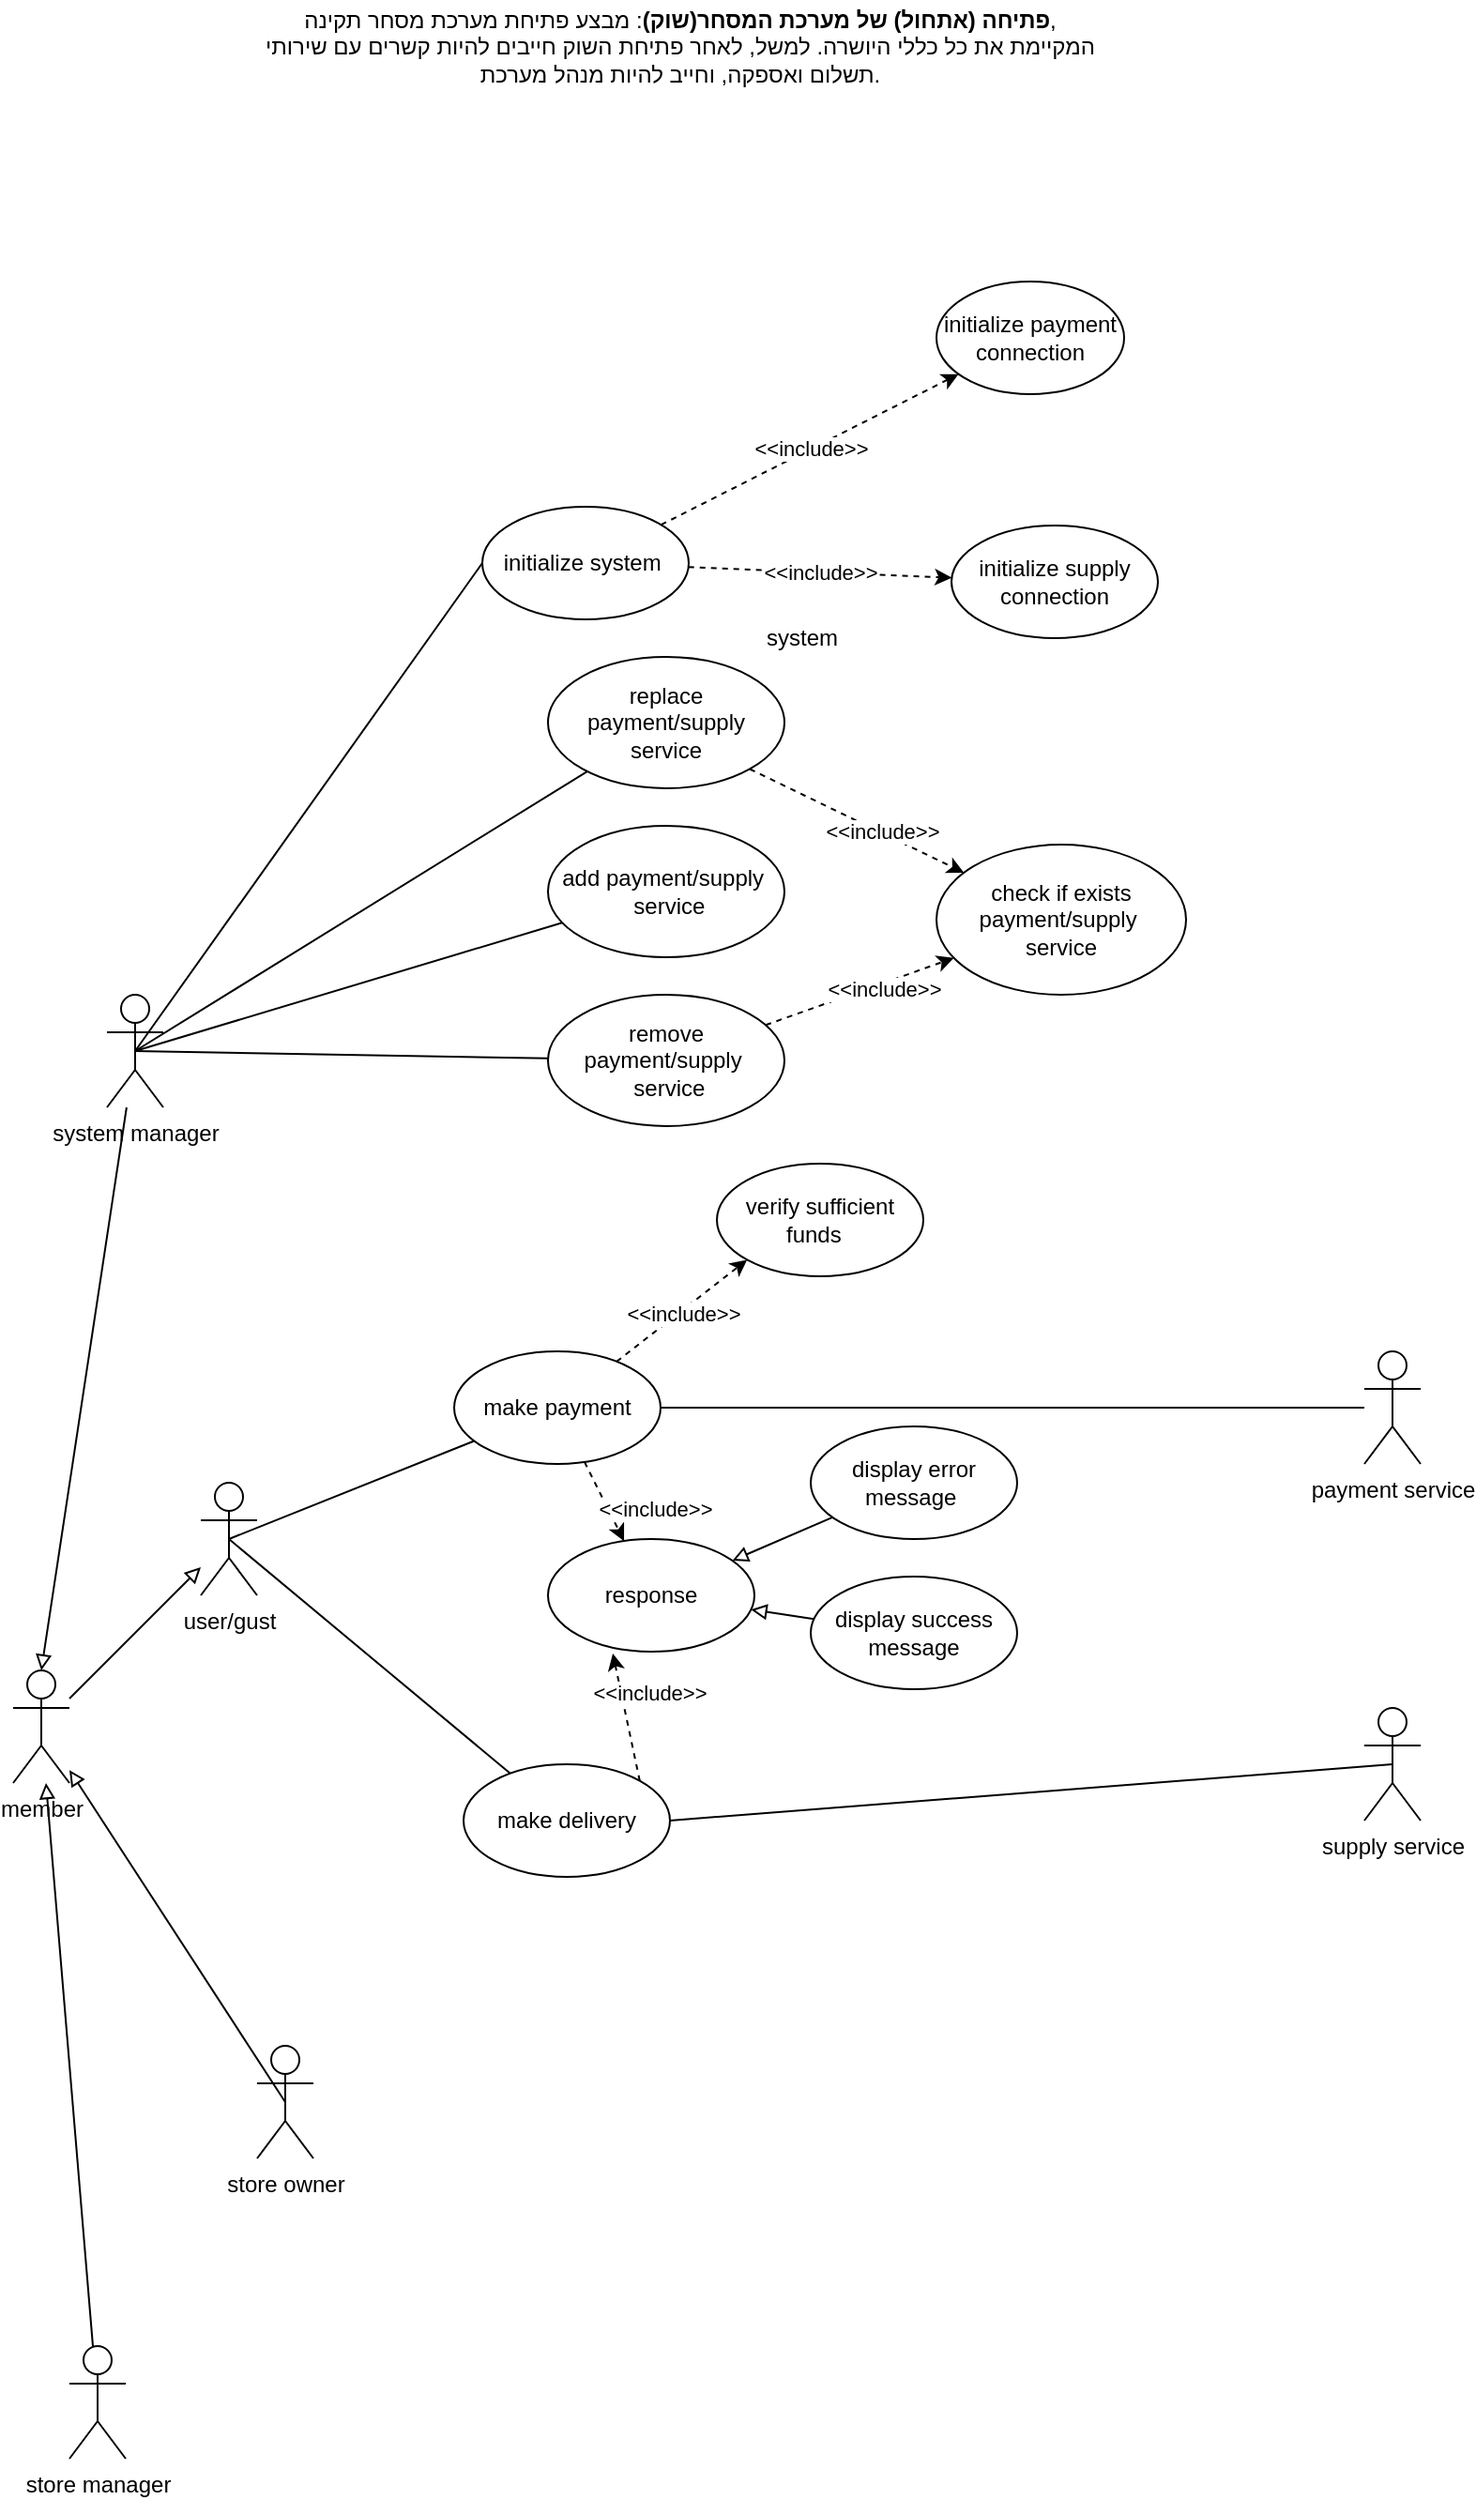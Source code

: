 <mxfile version="16.1.2" type="device" pages="3"><diagram id="S2jOHFrNI1lZq-V0QYwr" name="System 1"><mxGraphModel dx="895" dy="454" grid="1" gridSize="10" guides="1" tooltips="1" connect="1" arrows="1" fold="1" page="1" pageScale="1" pageWidth="827" pageHeight="1169" math="0" shadow="0"><root><mxCell id="0"/><mxCell id="1" parent="0"/><mxCell id="3Xn2ItpC44AW9oCbQKOS-1" value="initialize system&amp;nbsp;" style="ellipse;whiteSpace=wrap;html=1;" vertex="1" parent="1"><mxGeometry x="290" y="340" width="110" height="60" as="geometry"/></mxCell><mxCell id="3Xn2ItpC44AW9oCbQKOS-3" value="&lt;b&gt;פתיחה (אתחול) של מערכת המסחר(שוק)&lt;/b&gt;: מבצע פתיחת מערכת מסחר תקינה,&lt;br&gt;המקיימת את כל כללי היושרה. למשל, לאחר פתיחת השוק חייבים להיות קשרים עם שירותי&lt;br&gt;תשלום ואספקה, וחייב להיות מנהל מערכת." style="text;html=1;align=center;verticalAlign=middle;resizable=0;points=[];autosize=1;strokeColor=none;fillColor=none;" vertex="1" parent="1"><mxGeometry x="180" y="70" width="430" height="50" as="geometry"/></mxCell><mxCell id="3Xn2ItpC44AW9oCbQKOS-10" value="initialize payment connection" style="ellipse;whiteSpace=wrap;html=1;" vertex="1" parent="1"><mxGeometry x="532" y="220" width="100" height="60" as="geometry"/></mxCell><mxCell id="3Xn2ItpC44AW9oCbQKOS-11" value="initialize supply connection" style="ellipse;whiteSpace=wrap;html=1;" vertex="1" parent="1"><mxGeometry x="540" y="350" width="110" height="60" as="geometry"/></mxCell><mxCell id="3Xn2ItpC44AW9oCbQKOS-12" value="&lt;span style=&quot;color: rgb(0 , 0 , 0) ; font-family: &amp;#34;helvetica&amp;#34; ; font-size: 11px ; font-style: normal ; font-weight: 400 ; letter-spacing: normal ; text-align: center ; text-indent: 0px ; text-transform: none ; word-spacing: 0px ; background-color: rgb(255 , 255 , 255) ; display: inline ; float: none&quot;&gt;&amp;lt;&amp;lt;include&amp;gt;&amp;gt;&lt;/span&gt;" style="endArrow=classic;html=1;rounded=0;dashed=1;" edge="1" parent="1" source="3Xn2ItpC44AW9oCbQKOS-1" target="3Xn2ItpC44AW9oCbQKOS-10"><mxGeometry width="50" height="50" relative="1" as="geometry"><mxPoint x="415" y="170.0" as="sourcePoint"/><mxPoint x="540.0" y="145.0" as="targetPoint"/></mxGeometry></mxCell><mxCell id="3Xn2ItpC44AW9oCbQKOS-13" value="&lt;span style=&quot;color: rgb(0 , 0 , 0) ; font-family: &amp;#34;helvetica&amp;#34; ; font-size: 11px ; font-style: normal ; font-weight: 400 ; letter-spacing: normal ; text-align: center ; text-indent: 0px ; text-transform: none ; word-spacing: 0px ; background-color: rgb(255 , 255 , 255) ; display: inline ; float: none&quot;&gt;&amp;lt;&amp;lt;include&amp;gt;&amp;gt;&lt;/span&gt;" style="endArrow=classic;html=1;rounded=0;dashed=1;" edge="1" parent="1" source="3Xn2ItpC44AW9oCbQKOS-1" target="3Xn2ItpC44AW9oCbQKOS-11"><mxGeometry width="50" height="50" relative="1" as="geometry"><mxPoint x="414.0" y="199.41" as="sourcePoint"/><mxPoint x="505" y="351" as="targetPoint"/></mxGeometry></mxCell><mxCell id="rXFPLLuexPhCjwdZ_VXd-1" value="" style="endArrow=none;html=1;rounded=0;exitX=0.5;exitY=0.5;exitDx=0;exitDy=0;exitPerimeter=0;entryX=0;entryY=0.5;entryDx=0;entryDy=0;" edge="1" parent="1" source="T5wRH513xmIxjImZlFBz-2" target="3Xn2ItpC44AW9oCbQKOS-1"><mxGeometry width="50" height="50" relative="1" as="geometry"><mxPoint x="445" y="470" as="sourcePoint"/><mxPoint x="495" y="420" as="targetPoint"/></mxGeometry></mxCell><mxCell id="T5wRH513xmIxjImZlFBz-2" value="system manager" style="shape=umlActor;verticalLabelPosition=bottom;verticalAlign=top;html=1;outlineConnect=0;" vertex="1" parent="1"><mxGeometry x="90" y="600" width="30" height="60" as="geometry"/></mxCell><mxCell id="T5wRH513xmIxjImZlFBz-3" value="add payment/supply&amp;nbsp;&lt;br&gt;&amp;nbsp;service" style="ellipse;whiteSpace=wrap;html=1;" vertex="1" parent="1"><mxGeometry x="325" y="510" width="126" height="70" as="geometry"/></mxCell><mxCell id="T5wRH513xmIxjImZlFBz-4" value="remove payment/supply&amp;nbsp;&lt;br&gt;&amp;nbsp;service" style="ellipse;whiteSpace=wrap;html=1;" vertex="1" parent="1"><mxGeometry x="325" y="600" width="126" height="70" as="geometry"/></mxCell><mxCell id="T5wRH513xmIxjImZlFBz-5" value="" style="endArrow=none;html=1;rounded=0;exitX=0.5;exitY=0.5;exitDx=0;exitDy=0;exitPerimeter=0;" edge="1" parent="1" source="T5wRH513xmIxjImZlFBz-2" target="T5wRH513xmIxjImZlFBz-3"><mxGeometry width="50" height="50" relative="1" as="geometry"><mxPoint x="484.585" y="469.613" as="sourcePoint"/><mxPoint x="630.0" y="395.0" as="targetPoint"/></mxGeometry></mxCell><mxCell id="T5wRH513xmIxjImZlFBz-6" value="" style="endArrow=none;html=1;rounded=0;exitX=0.5;exitY=0.5;exitDx=0;exitDy=0;exitPerimeter=0;" edge="1" parent="1" source="T5wRH513xmIxjImZlFBz-2" target="T5wRH513xmIxjImZlFBz-4"><mxGeometry width="50" height="50" relative="1" as="geometry"><mxPoint x="471.053" y="510.552" as="sourcePoint"/><mxPoint x="595" y="601" as="targetPoint"/></mxGeometry></mxCell><mxCell id="T5wRH513xmIxjImZlFBz-9" value="system" style="text;html=1;align=center;verticalAlign=middle;resizable=0;points=[];autosize=1;strokeColor=none;fillColor=none;" vertex="1" parent="1"><mxGeometry x="435" y="400" width="50" height="20" as="geometry"/></mxCell><mxCell id="T5wRH513xmIxjImZlFBz-11" value="replace payment/supply service" style="ellipse;whiteSpace=wrap;html=1;" vertex="1" parent="1"><mxGeometry x="325" y="420" width="126" height="70" as="geometry"/></mxCell><mxCell id="T5wRH513xmIxjImZlFBz-12" value="" style="endArrow=none;html=1;rounded=0;exitX=0.5;exitY=0.5;exitDx=0;exitDy=0;exitPerimeter=0;" edge="1" parent="1" source="T5wRH513xmIxjImZlFBz-2" target="T5wRH513xmIxjImZlFBz-11"><mxGeometry width="50" height="50" relative="1" as="geometry"><mxPoint x="200" y="660" as="sourcePoint"/><mxPoint x="352.406" y="579.154" as="targetPoint"/></mxGeometry></mxCell><mxCell id="T5wRH513xmIxjImZlFBz-13" value="check if exists payment/supply&amp;nbsp;&lt;br&gt;&amp;nbsp;service&amp;nbsp;" style="ellipse;whiteSpace=wrap;html=1;" vertex="1" parent="1"><mxGeometry x="532" y="520" width="133" height="80" as="geometry"/></mxCell><mxCell id="T5wRH513xmIxjImZlFBz-14" value="" style="endArrow=classic;html=1;rounded=0;dashed=1;" edge="1" parent="1" source="T5wRH513xmIxjImZlFBz-4" target="T5wRH513xmIxjImZlFBz-13"><mxGeometry width="50" height="50" relative="1" as="geometry"><mxPoint x="200" y="660" as="sourcePoint"/><mxPoint x="335.514" y="649.463" as="targetPoint"/></mxGeometry></mxCell><mxCell id="T5wRH513xmIxjImZlFBz-15" value="&amp;lt;&amp;lt;include&amp;gt;&amp;gt;" style="edgeLabel;html=1;align=center;verticalAlign=middle;resizable=0;points=[];" vertex="1" connectable="0" parent="T5wRH513xmIxjImZlFBz-14"><mxGeometry x="0.242" y="-3" relative="1" as="geometry"><mxPoint as="offset"/></mxGeometry></mxCell><mxCell id="T5wRH513xmIxjImZlFBz-16" value="" style="endArrow=classic;html=1;rounded=0;exitX=1;exitY=1;exitDx=0;exitDy=0;dashed=1;" edge="1" parent="1" source="T5wRH513xmIxjImZlFBz-11" target="T5wRH513xmIxjImZlFBz-13"><mxGeometry width="50" height="50" relative="1" as="geometry"><mxPoint x="461.0" y="645" as="sourcePoint"/><mxPoint x="557.482" y="597.98" as="targetPoint"/></mxGeometry></mxCell><mxCell id="T5wRH513xmIxjImZlFBz-17" value="&amp;lt;&amp;lt;include&amp;gt;&amp;gt;" style="edgeLabel;html=1;align=center;verticalAlign=middle;resizable=0;points=[];" vertex="1" connectable="0" parent="T5wRH513xmIxjImZlFBz-16"><mxGeometry x="0.227" y="1" relative="1" as="geometry"><mxPoint as="offset"/></mxGeometry></mxCell><mxCell id="980I3F1xrwLBOU10wBst-1" value="make payment" style="ellipse;whiteSpace=wrap;html=1;" vertex="1" parent="1"><mxGeometry x="275" y="790" width="110" height="60" as="geometry"/></mxCell><mxCell id="980I3F1xrwLBOU10wBst-2" value="store manager" style="shape=umlActor;verticalLabelPosition=bottom;verticalAlign=top;html=1;outlineConnect=0;" vertex="1" parent="1"><mxGeometry x="70" y="1320" width="30" height="60" as="geometry"/></mxCell><mxCell id="980I3F1xrwLBOU10wBst-3" value="verify sufficient funds&amp;nbsp;&amp;nbsp;" style="ellipse;whiteSpace=wrap;html=1;" vertex="1" parent="1"><mxGeometry x="415" y="690" width="110" height="60" as="geometry"/></mxCell><mxCell id="980I3F1xrwLBOU10wBst-4" value="" style="endArrow=classic;html=1;rounded=0;entryX=0;entryY=1;entryDx=0;entryDy=0;dashed=1;" edge="1" parent="1" source="980I3F1xrwLBOU10wBst-1" target="980I3F1xrwLBOU10wBst-3"><mxGeometry width="50" height="50" relative="1" as="geometry"><mxPoint x="375" y="720.0" as="sourcePoint"/><mxPoint x="500.0" y="695.0" as="targetPoint"/></mxGeometry></mxCell><mxCell id="980I3F1xrwLBOU10wBst-5" value="&amp;lt;&amp;lt;include&amp;gt;&amp;gt;" style="edgeLabel;html=1;align=center;verticalAlign=middle;resizable=0;points=[];" vertex="1" connectable="0" parent="980I3F1xrwLBOU10wBst-4"><mxGeometry x="0.354" y="4" relative="1" as="geometry"><mxPoint x="-9" y="14" as="offset"/></mxGeometry></mxCell><mxCell id="980I3F1xrwLBOU10wBst-6" value="payment service" style="shape=umlActor;verticalLabelPosition=bottom;verticalAlign=top;html=1;outlineConnect=0;" vertex="1" parent="1"><mxGeometry x="760" y="790" width="30" height="60" as="geometry"/></mxCell><mxCell id="980I3F1xrwLBOU10wBst-7" value="" style="endArrow=none;html=1;rounded=0;exitX=0.5;exitY=0.5;exitDx=0;exitDy=0;exitPerimeter=0;" edge="1" parent="1" source="980I3F1xrwLBOU10wBst-16" target="980I3F1xrwLBOU10wBst-1"><mxGeometry width="50" height="50" relative="1" as="geometry"><mxPoint x="405" y="1000" as="sourcePoint"/><mxPoint x="455" y="950" as="targetPoint"/></mxGeometry></mxCell><mxCell id="980I3F1xrwLBOU10wBst-8" value="" style="endArrow=none;html=1;rounded=0;" edge="1" parent="1" source="980I3F1xrwLBOU10wBst-6" target="980I3F1xrwLBOU10wBst-1"><mxGeometry width="50" height="50" relative="1" as="geometry"><mxPoint x="120" y="820" as="sourcePoint"/><mxPoint x="255" y="820" as="targetPoint"/></mxGeometry></mxCell><mxCell id="980I3F1xrwLBOU10wBst-9" value="" style="endArrow=classic;html=1;rounded=0;dashed=1;" edge="1" parent="1" source="980I3F1xrwLBOU10wBst-1" target="980I3F1xrwLBOU10wBst-11"><mxGeometry width="50" height="50" relative="1" as="geometry"><mxPoint x="365.005" y="857.542" as="sourcePoint"/><mxPoint x="359" y="830" as="targetPoint"/></mxGeometry></mxCell><mxCell id="980I3F1xrwLBOU10wBst-10" value="&amp;lt;&amp;lt;include&amp;gt;&amp;gt;" style="edgeLabel;html=1;align=center;verticalAlign=middle;resizable=0;points=[];" vertex="1" connectable="0" parent="980I3F1xrwLBOU10wBst-9"><mxGeometry x="0.354" y="4" relative="1" as="geometry"><mxPoint x="19" y="-2" as="offset"/></mxGeometry></mxCell><mxCell id="980I3F1xrwLBOU10wBst-11" value="response" style="ellipse;whiteSpace=wrap;html=1;" vertex="1" parent="1"><mxGeometry x="325" y="890" width="110" height="60" as="geometry"/></mxCell><mxCell id="980I3F1xrwLBOU10wBst-12" value="display error message&amp;nbsp;" style="ellipse;whiteSpace=wrap;html=1;" vertex="1" parent="1"><mxGeometry x="465" y="830" width="110" height="60" as="geometry"/></mxCell><mxCell id="980I3F1xrwLBOU10wBst-13" value="display success message" style="ellipse;whiteSpace=wrap;html=1;" vertex="1" parent="1"><mxGeometry x="465" y="910" width="110" height="60" as="geometry"/></mxCell><mxCell id="980I3F1xrwLBOU10wBst-14" value="" style="endArrow=block;html=1;rounded=0;endFill=0;" edge="1" parent="1" source="980I3F1xrwLBOU10wBst-12" target="980I3F1xrwLBOU10wBst-11"><mxGeometry width="50" height="50" relative="1" as="geometry"><mxPoint x="465" y="860" as="sourcePoint"/><mxPoint x="515" y="810" as="targetPoint"/></mxGeometry></mxCell><mxCell id="980I3F1xrwLBOU10wBst-15" value="" style="endArrow=block;html=1;rounded=0;endFill=0;" edge="1" parent="1" source="980I3F1xrwLBOU10wBst-13" target="980I3F1xrwLBOU10wBst-11"><mxGeometry width="50" height="50" relative="1" as="geometry"><mxPoint x="486.695" y="888.495" as="sourcePoint"/><mxPoint x="433.248" y="911.465" as="targetPoint"/></mxGeometry></mxCell><mxCell id="980I3F1xrwLBOU10wBst-16" value="user/gust" style="shape=umlActor;verticalLabelPosition=bottom;verticalAlign=top;html=1;outlineConnect=0;" vertex="1" parent="1"><mxGeometry x="140" y="860" width="30" height="60" as="geometry"/></mxCell><mxCell id="980I3F1xrwLBOU10wBst-20" value="" style="endArrow=block;html=1;rounded=0;endFill=0;entryX=0.5;entryY=0;entryDx=0;entryDy=0;entryPerimeter=0;" edge="1" parent="1" source="T5wRH513xmIxjImZlFBz-2" target="dO_i0lIalXsMwbklrgKl-5"><mxGeometry width="50" height="50" relative="1" as="geometry"><mxPoint x="143.435" y="708.508" as="sourcePoint"/><mxPoint x="89.998" y="731.485" as="targetPoint"/></mxGeometry></mxCell><mxCell id="980I3F1xrwLBOU10wBst-21" value="" style="endArrow=block;html=1;rounded=0;endFill=0;" edge="1" parent="1" source="980I3F1xrwLBOU10wBst-2" target="dO_i0lIalXsMwbklrgKl-5"><mxGeometry width="50" height="50" relative="1" as="geometry"><mxPoint x="135" y="649.412" as="sourcePoint"/><mxPoint x="50" y="520" as="targetPoint"/></mxGeometry></mxCell><mxCell id="dO_i0lIalXsMwbklrgKl-3" value="store owner" style="shape=umlActor;verticalLabelPosition=bottom;verticalAlign=top;html=1;outlineConnect=0;" vertex="1" parent="1"><mxGeometry x="170" y="1160" width="30" height="60" as="geometry"/></mxCell><mxCell id="dO_i0lIalXsMwbklrgKl-4" value="" style="endArrow=block;html=1;rounded=0;endFill=0;exitX=0.5;exitY=0.5;exitDx=0;exitDy=0;exitPerimeter=0;" edge="1" parent="1" source="dO_i0lIalXsMwbklrgKl-3" target="dO_i0lIalXsMwbklrgKl-5"><mxGeometry width="50" height="50" relative="1" as="geometry"><mxPoint x="130" y="842" as="sourcePoint"/><mxPoint x="200" y="758" as="targetPoint"/></mxGeometry></mxCell><mxCell id="dO_i0lIalXsMwbklrgKl-5" value="member" style="shape=umlActor;verticalLabelPosition=bottom;verticalAlign=top;html=1;outlineConnect=0;" vertex="1" parent="1"><mxGeometry x="40" y="960" width="30" height="60" as="geometry"/></mxCell><mxCell id="dO_i0lIalXsMwbklrgKl-7" value="" style="endArrow=block;html=1;rounded=0;endFill=0;" edge="1" parent="1" source="dO_i0lIalXsMwbklrgKl-5" target="980I3F1xrwLBOU10wBst-16"><mxGeometry width="50" height="50" relative="1" as="geometry"><mxPoint x="260.004" y="840" as="sourcePoint"/><mxPoint x="284.71" y="980" as="targetPoint"/></mxGeometry></mxCell><mxCell id="dO_i0lIalXsMwbklrgKl-11" value="make delivery" style="ellipse;whiteSpace=wrap;html=1;" vertex="1" parent="1"><mxGeometry x="280" y="1010" width="110" height="60" as="geometry"/></mxCell><mxCell id="dO_i0lIalXsMwbklrgKl-12" value="" style="endArrow=classic;html=1;rounded=0;dashed=1;exitX=1;exitY=0;exitDx=0;exitDy=0;entryX=0.314;entryY=1.016;entryDx=0;entryDy=0;entryPerimeter=0;" edge="1" parent="1" source="dO_i0lIalXsMwbklrgKl-11" target="980I3F1xrwLBOU10wBst-11"><mxGeometry width="50" height="50" relative="1" as="geometry"><mxPoint x="354.471" y="858.943" as="sourcePoint"/><mxPoint x="375.657" y="901.038" as="targetPoint"/></mxGeometry></mxCell><mxCell id="dO_i0lIalXsMwbklrgKl-13" value="&amp;lt;&amp;lt;include&amp;gt;&amp;gt;" style="edgeLabel;html=1;align=center;verticalAlign=middle;resizable=0;points=[];" vertex="1" connectable="0" parent="dO_i0lIalXsMwbklrgKl-12"><mxGeometry x="0.354" y="4" relative="1" as="geometry"><mxPoint x="19" y="-2" as="offset"/></mxGeometry></mxCell><mxCell id="dO_i0lIalXsMwbklrgKl-14" value="supply service" style="shape=umlActor;verticalLabelPosition=bottom;verticalAlign=top;html=1;outlineConnect=0;" vertex="1" parent="1"><mxGeometry x="760" y="980" width="30" height="60" as="geometry"/></mxCell><mxCell id="dO_i0lIalXsMwbklrgKl-16" value="" style="endArrow=none;html=1;rounded=0;exitX=0.5;exitY=0.5;exitDx=0;exitDy=0;exitPerimeter=0;entryX=1;entryY=0.5;entryDx=0;entryDy=0;" edge="1" parent="1" source="dO_i0lIalXsMwbklrgKl-14" target="dO_i0lIalXsMwbklrgKl-11"><mxGeometry width="50" height="50" relative="1" as="geometry"><mxPoint x="695" y="1020" as="sourcePoint"/><mxPoint x="320" y="1020" as="targetPoint"/></mxGeometry></mxCell><mxCell id="dO_i0lIalXsMwbklrgKl-17" value="" style="endArrow=none;html=1;rounded=0;exitX=0.5;exitY=0.5;exitDx=0;exitDy=0;exitPerimeter=0;" edge="1" parent="1" source="980I3F1xrwLBOU10wBst-16" target="dO_i0lIalXsMwbklrgKl-11"><mxGeometry width="50" height="50" relative="1" as="geometry"><mxPoint x="165" y="900" as="sourcePoint"/><mxPoint x="295.554" y="847.671" as="targetPoint"/></mxGeometry></mxCell></root></mxGraphModel></diagram><diagram id="TlccAB8z5MgQpECUbkxm" name="external service 2"><mxGraphModel dx="1000" dy="507" grid="1" gridSize="10" guides="1" tooltips="1" connect="1" arrows="1" fold="1" page="1" pageScale="1" pageWidth="827" pageHeight="1169" math="0" shadow="0"><root><mxCell id="G_ka2CUl8CR1A5SWmSUo-0"/><mxCell id="G_ka2CUl8CR1A5SWmSUo-1" parent="G_ka2CUl8CR1A5SWmSUo-0"/><mxCell id="Do-nC2nhGPgycwHiUJ2Y-0" value="" style="rounded=0;whiteSpace=wrap;html=1;" vertex="1" parent="G_ka2CUl8CR1A5SWmSUo-1"><mxGeometry x="120" y="180" width="470" height="570" as="geometry"/></mxCell><mxCell id="Do-nC2nhGPgycwHiUJ2Y-1" value="שינוי/החלפה/הוספה של קשר עם שירותים חיצוניים: מבלי לפגוע בפעילות השוק." style="text;html=1;align=center;verticalAlign=middle;resizable=0;points=[];autosize=1;strokeColor=none;fillColor=none;" vertex="1" parent="G_ka2CUl8CR1A5SWmSUo-1"><mxGeometry x="310" y="90" width="380" height="20" as="geometry"/></mxCell><mxCell id="Do-nC2nhGPgycwHiUJ2Y-3" value="system manager" style="shape=umlActor;verticalLabelPosition=bottom;verticalAlign=top;html=1;outlineConnect=0;" vertex="1" parent="G_ka2CUl8CR1A5SWmSUo-1"><mxGeometry x="80" y="410" width="30" height="60" as="geometry"/></mxCell><mxCell id="Do-nC2nhGPgycwHiUJ2Y-5" value="add payment service" style="ellipse;whiteSpace=wrap;html=1;" vertex="1" parent="G_ka2CUl8CR1A5SWmSUo-1"><mxGeometry x="230" y="300" width="126" height="70" as="geometry"/></mxCell><mxCell id="Do-nC2nhGPgycwHiUJ2Y-6" value="remove payment service" style="ellipse;whiteSpace=wrap;html=1;" vertex="1" parent="G_ka2CUl8CR1A5SWmSUo-1"><mxGeometry x="230" y="390" width="126" height="70" as="geometry"/></mxCell><mxCell id="Do-nC2nhGPgycwHiUJ2Y-7" value="" style="endArrow=none;html=1;rounded=0;" edge="1" parent="G_ka2CUl8CR1A5SWmSUo-1" source="Do-nC2nhGPgycwHiUJ2Y-3" target="Do-nC2nhGPgycwHiUJ2Y-5"><mxGeometry width="50" height="50" relative="1" as="geometry"><mxPoint x="389.585" y="259.613" as="sourcePoint"/><mxPoint x="535.0" y="185.0" as="targetPoint"/></mxGeometry></mxCell><mxCell id="Do-nC2nhGPgycwHiUJ2Y-8" value="" style="endArrow=none;html=1;rounded=0;" edge="1" parent="G_ka2CUl8CR1A5SWmSUo-1" source="Do-nC2nhGPgycwHiUJ2Y-3" target="Do-nC2nhGPgycwHiUJ2Y-6"><mxGeometry width="50" height="50" relative="1" as="geometry"><mxPoint x="376.053" y="300.552" as="sourcePoint"/><mxPoint x="500" y="391" as="targetPoint"/></mxGeometry></mxCell><mxCell id="Do-nC2nhGPgycwHiUJ2Y-11" value="remove supply&amp;nbsp;service" style="ellipse;whiteSpace=wrap;html=1;" vertex="1" parent="G_ka2CUl8CR1A5SWmSUo-1"><mxGeometry x="230" y="585" width="126" height="70" as="geometry"/></mxCell><mxCell id="Do-nC2nhGPgycwHiUJ2Y-13" value="" style="endArrow=none;html=1;rounded=0;" edge="1" parent="G_ka2CUl8CR1A5SWmSUo-1" source="Do-nC2nhGPgycwHiUJ2Y-3" target="Do-nC2nhGPgycwHiUJ2Y-11"><mxGeometry width="50" height="50" relative="1" as="geometry"><mxPoint x="390.761" y="597.824" as="sourcePoint"/><mxPoint x="500" y="661" as="targetPoint"/></mxGeometry></mxCell><mxCell id="Do-nC2nhGPgycwHiUJ2Y-17" value="system" style="text;html=1;align=center;verticalAlign=middle;resizable=0;points=[];autosize=1;strokeColor=none;fillColor=none;" vertex="1" parent="G_ka2CUl8CR1A5SWmSUo-1"><mxGeometry x="340" y="190" width="50" height="20" as="geometry"/></mxCell><mxCell id="Do-nC2nhGPgycwHiUJ2Y-10" value="add supply&amp;nbsp;service" style="ellipse;whiteSpace=wrap;html=1;" vertex="1" parent="G_ka2CUl8CR1A5SWmSUo-1"><mxGeometry x="230" y="480" width="126" height="70" as="geometry"/></mxCell><mxCell id="Do-nC2nhGPgycwHiUJ2Y-20" value="replace payment service" style="ellipse;whiteSpace=wrap;html=1;" vertex="1" parent="G_ka2CUl8CR1A5SWmSUo-1"><mxGeometry x="230" y="210" width="126" height="70" as="geometry"/></mxCell><mxCell id="Do-nC2nhGPgycwHiUJ2Y-21" value="" style="endArrow=none;html=1;rounded=0;" edge="1" parent="G_ka2CUl8CR1A5SWmSUo-1" source="Do-nC2nhGPgycwHiUJ2Y-3" target="Do-nC2nhGPgycwHiUJ2Y-20"><mxGeometry width="50" height="50" relative="1" as="geometry"><mxPoint x="105" y="450" as="sourcePoint"/><mxPoint x="257.406" y="369.154" as="targetPoint"/></mxGeometry></mxCell><mxCell id="Do-nC2nhGPgycwHiUJ2Y-22" value="check if exists payment service&amp;nbsp;" style="ellipse;whiteSpace=wrap;html=1;" vertex="1" parent="G_ka2CUl8CR1A5SWmSUo-1"><mxGeometry x="437" y="310" width="133" height="80" as="geometry"/></mxCell><mxCell id="Do-nC2nhGPgycwHiUJ2Y-23" value="" style="endArrow=classic;html=1;rounded=0;dashed=1;" edge="1" parent="G_ka2CUl8CR1A5SWmSUo-1" source="Do-nC2nhGPgycwHiUJ2Y-6" target="Do-nC2nhGPgycwHiUJ2Y-22"><mxGeometry width="50" height="50" relative="1" as="geometry"><mxPoint x="105" y="450" as="sourcePoint"/><mxPoint x="240.514" y="439.463" as="targetPoint"/></mxGeometry></mxCell><mxCell id="qDN48yOhTDfQt-IA6EsS-1" value="&amp;lt;&amp;lt;include&amp;gt;&amp;gt;" style="edgeLabel;html=1;align=center;verticalAlign=middle;resizable=0;points=[];" vertex="1" connectable="0" parent="Do-nC2nhGPgycwHiUJ2Y-23"><mxGeometry x="0.242" y="-3" relative="1" as="geometry"><mxPoint as="offset"/></mxGeometry></mxCell><mxCell id="Do-nC2nhGPgycwHiUJ2Y-24" value="" style="endArrow=classic;html=1;rounded=0;exitX=1;exitY=1;exitDx=0;exitDy=0;dashed=1;" edge="1" parent="G_ka2CUl8CR1A5SWmSUo-1" source="Do-nC2nhGPgycwHiUJ2Y-20" target="Do-nC2nhGPgycwHiUJ2Y-22"><mxGeometry width="50" height="50" relative="1" as="geometry"><mxPoint x="366.0" y="435" as="sourcePoint"/><mxPoint x="462.482" y="387.98" as="targetPoint"/></mxGeometry></mxCell><mxCell id="qDN48yOhTDfQt-IA6EsS-0" value="&amp;lt;&amp;lt;include&amp;gt;&amp;gt;" style="edgeLabel;html=1;align=center;verticalAlign=middle;resizable=0;points=[];" vertex="1" connectable="0" parent="Do-nC2nhGPgycwHiUJ2Y-24"><mxGeometry x="0.227" y="1" relative="1" as="geometry"><mxPoint as="offset"/></mxGeometry></mxCell><mxCell id="Do-nC2nhGPgycwHiUJ2Y-25" value="replace payment service" style="ellipse;whiteSpace=wrap;html=1;" vertex="1" parent="G_ka2CUl8CR1A5SWmSUo-1"><mxGeometry x="230" y="670" width="126" height="70" as="geometry"/></mxCell><mxCell id="Do-nC2nhGPgycwHiUJ2Y-26" value="" style="endArrow=none;html=1;rounded=0;" edge="1" parent="G_ka2CUl8CR1A5SWmSUo-1" source="Do-nC2nhGPgycwHiUJ2Y-3" target="Do-nC2nhGPgycwHiUJ2Y-25"><mxGeometry width="50" height="50" relative="1" as="geometry"><mxPoint x="120" y="463.632" as="sourcePoint"/><mxPoint x="270.191" y="600.121" as="targetPoint"/></mxGeometry></mxCell><mxCell id="Do-nC2nhGPgycwHiUJ2Y-27" value="check if exists supply service&amp;nbsp;" style="ellipse;whiteSpace=wrap;html=1;" vertex="1" parent="G_ka2CUl8CR1A5SWmSUo-1"><mxGeometry x="437" y="530" width="126" height="70" as="geometry"/></mxCell><mxCell id="S92GuUup8rqoBcryFmls-0" value="&#10;&#10;&lt;span style=&quot;color: rgb(0, 0, 0); font-family: helvetica; font-size: 11px; font-style: normal; font-weight: 400; letter-spacing: normal; text-align: center; text-indent: 0px; text-transform: none; word-spacing: 0px; background-color: rgb(255, 255, 255); display: inline; float: none;&quot;&gt;&amp;lt;&amp;lt;include&amp;gt;&amp;gt;&lt;/span&gt;&#10;&#10;" style="endArrow=classic;html=1;rounded=0;dashed=1;" edge="1" parent="G_ka2CUl8CR1A5SWmSUo-1" source="Do-nC2nhGPgycwHiUJ2Y-10" target="Do-nC2nhGPgycwHiUJ2Y-27"><mxGeometry width="50" height="50" relative="1" as="geometry"><mxPoint x="456.033" y="490.002" as="sourcePoint"/><mxPoint x="356.003" y="525.934" as="targetPoint"/></mxGeometry></mxCell><mxCell id="S92GuUup8rqoBcryFmls-1" value="" style="endArrow=classic;html=1;rounded=0;dashed=1;" edge="1" parent="G_ka2CUl8CR1A5SWmSUo-1" source="Do-nC2nhGPgycwHiUJ2Y-25" target="Do-nC2nhGPgycwHiUJ2Y-27"><mxGeometry width="50" height="50" relative="1" as="geometry"><mxPoint x="452.094" y="561.213" as="sourcePoint"/><mxPoint x="360.834" y="538.88" as="targetPoint"/></mxGeometry></mxCell><mxCell id="qDN48yOhTDfQt-IA6EsS-2" value="&amp;lt;&amp;lt;include&amp;gt;&amp;gt;" style="edgeLabel;html=1;align=center;verticalAlign=middle;resizable=0;points=[];" vertex="1" connectable="0" parent="S92GuUup8rqoBcryFmls-1"><mxGeometry x="0.649" relative="1" as="geometry"><mxPoint x="1" as="offset"/></mxGeometry></mxCell><mxCell id="r7NYV_3sa0kZ4FyWPEjg-0" value="" style="endArrow=none;html=1;rounded=0;exitX=0.5;exitY=0.5;exitDx=0;exitDy=0;exitPerimeter=0;" edge="1" parent="G_ka2CUl8CR1A5SWmSUo-1" source="Do-nC2nhGPgycwHiUJ2Y-3" target="Do-nC2nhGPgycwHiUJ2Y-10"><mxGeometry width="50" height="50" relative="1" as="geometry"><mxPoint x="110" y="445.702" as="sourcePoint"/><mxPoint x="230" y="500" as="targetPoint"/></mxGeometry></mxCell></root></mxGraphModel></diagram><diagram id="izKppHU2che5ZRlcKasm" name="Page-4"><mxGraphModel dx="1000" dy="507" grid="1" gridSize="10" guides="1" tooltips="1" connect="1" arrows="1" fold="1" page="1" pageScale="1" pageWidth="827" pageHeight="1169" math="0" shadow="0"><root><mxCell id="nzLR15_GtVWyWROmk9bj-0"/><mxCell id="nzLR15_GtVWyWROmk9bj-1" parent="nzLR15_GtVWyWROmk9bj-0"/></root></mxGraphModel></diagram></mxfile>